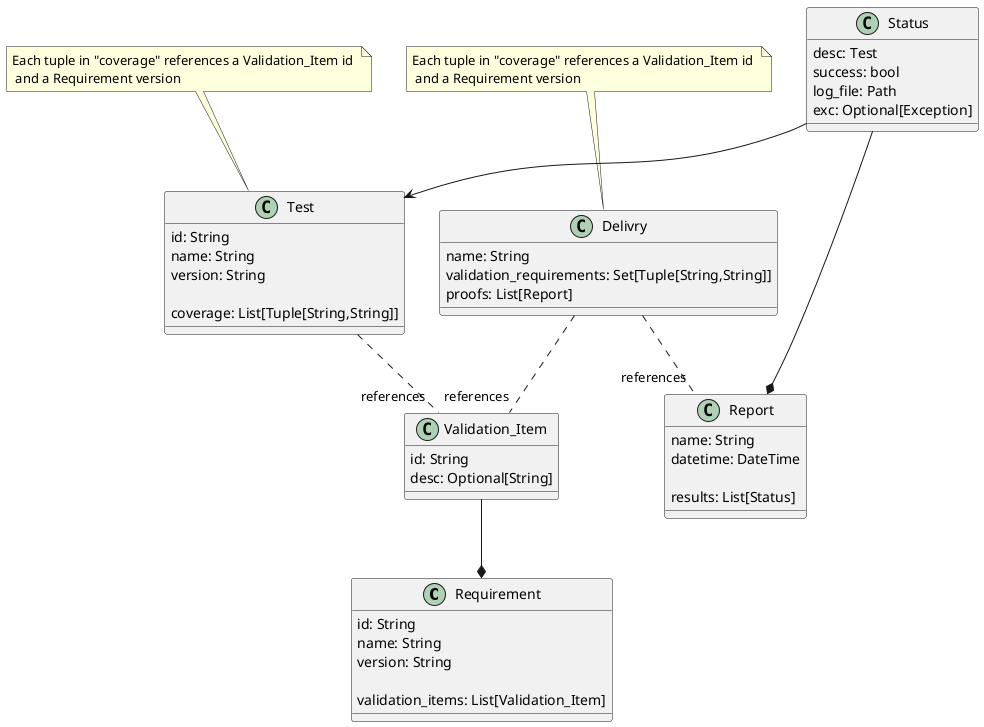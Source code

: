@startuml
class Requirement {
    id: String
    name: String
    version: String

    validation_items: List[Validation_Item]
}

class Validation_Item {
    id: String
    desc: Optional[String]
}

Validation_Item --* Requirement

class Test {
    id: String
    name: String
    version: String
   
    coverage: List[Tuple[String,String]]
}

Test -. "references" Validation_Item

note top of Test: Each tuple in "coverage" references a Validation_Item id \n and a Requirement version

class Report {
	name: String
	datetime: DateTime

	results: List[Status]
}

class Status {
	desc: Test
	success: bool
	log_file: Path
	exc: Optional[Exception]
}

Status --* Report
Status --> Test

class Delivry {
	name: String
	validation_requirements: Set[Tuple[String,String]]
	proofs: List[Report]
}

Delivry -. "references" Validation_Item
Delivry -. "references" Report

note top of Delivry: Each tuple in "coverage" references a Validation_Item id \n and a Requirement version

@enduml
